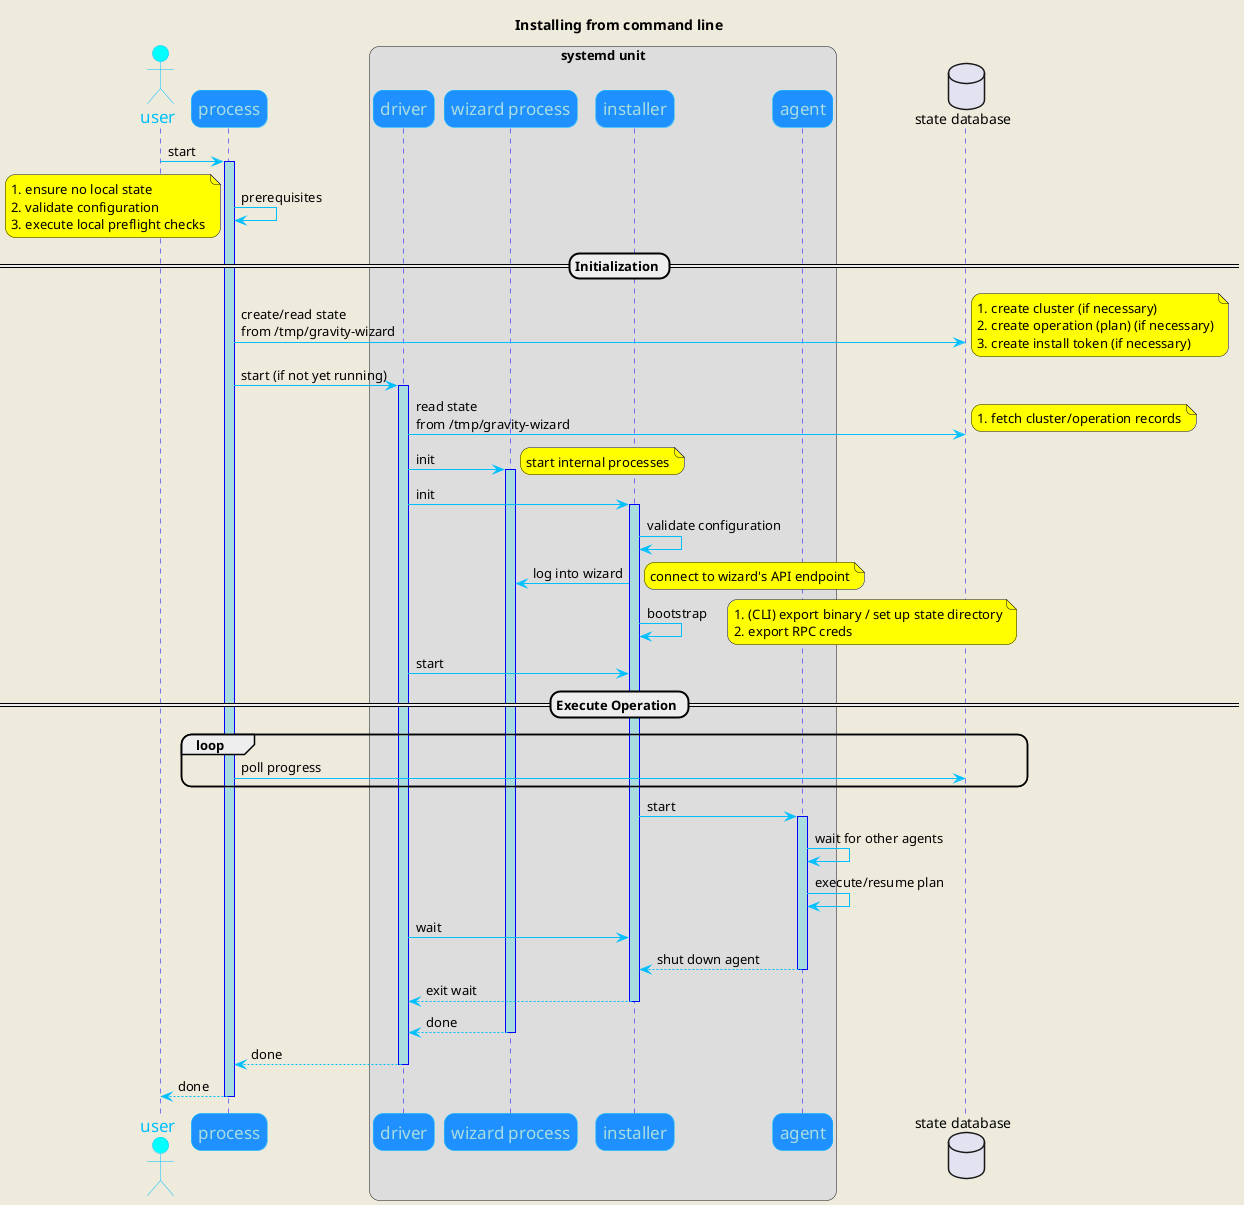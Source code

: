 @startuml
skinparam BackgroundColor #EEEBDC
skinparam RoundCorner 20
skinparam note {
  BackgroundColor #yellow
}
skinparam sequence {
	ArrowColor DeepSkyBlue
	ActorBorderColor DeepSkyBlue
	LifeLineBorderColor blue
	LifeLineBackgroundColor #A9DCDF

	ParticipantBorderColor DeepSkyBlue
	ParticipantBackgroundColor DodgerBlue
	ParticipantFontName Consolas
	ParticipantFontSize 17
	ParticipantFontColor #A9DCDF

	ActorBackgroundColor aqua
	ActorFontColor DeepSkyBlue
	ActorFontSize 17
	ActorFontName Aapex
}

actor user
participant process as P
box systemd unit
participant driver as DP
participant "wizard process" as W
participant "installer" as I
participant "agent" as A
end box
database "state database" as db order 100

title Installing from command line

user -> P : start
activate P
P -> P : prerequisites
note left
  # ensure no local state
  # validate configuration
  # execute local preflight checks
end note

== Initialization ==

P -> db : create/read state\nfrom /tmp/gravity-wizard
note right
  # create cluster (if necessary)
  # create operation (plan) (if necessary)
  # create install token (if necessary)
end note

P -> DP : start (if not yet running)
activate DP
DP -> db : read state\nfrom /tmp/gravity-wizard
note right
  # fetch cluster/operation records
end note

DP -> W : init
activate W
note right: start internal processes

DP -> I : init
activate I
I -> I : validate configuration
I -> W : log into wizard
note right: connect to wizard's API endpoint
I -> I : bootstrap
note right
  # (CLI) export binary / set up state directory
  # export RPC creds
end note
DP -> I : start

== Execute Operation ==

loop
P -> db : poll progress
end loop

I -> A : start
activate A
A -> A : wait for other agents
A -> A : execute/resume plan
DP -> I : wait
return shut down agent
return exit wait
return done
return done
return done

@enduml

